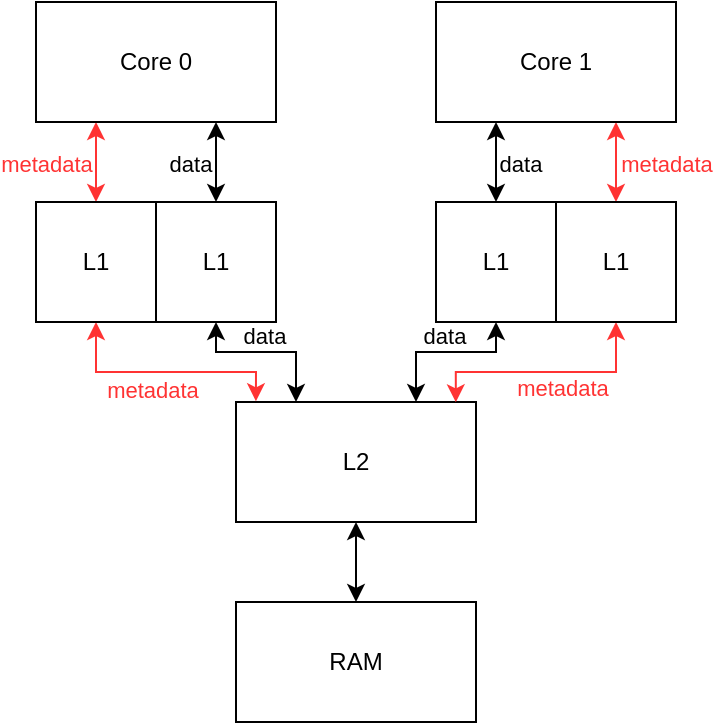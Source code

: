 <mxfile>
    <diagram id="dqKlPxjHF7jyeg9HQY9F" name="Page-1">
        <mxGraphModel dx="600" dy="451" grid="1" gridSize="10" guides="1" tooltips="1" connect="1" arrows="1" fold="1" page="1" pageScale="1" pageWidth="1169" pageHeight="827" math="0" shadow="0">
            <root>
                <mxCell id="0"/>
                <mxCell id="1" parent="0"/>
                <mxCell id="34" style="edgeStyle=orthogonalEdgeStyle;rounded=0;html=1;exitX=0.5;exitY=1;exitDx=0;exitDy=0;entryX=0.25;entryY=0;entryDx=0;entryDy=0;startArrow=classic;startFill=1;" edge="1" parent="1" source="2" target="4">
                    <mxGeometry relative="1" as="geometry">
                        <Array as="points">
                            <mxPoint x="370" y="275"/>
                            <mxPoint x="410" y="275"/>
                        </Array>
                    </mxGeometry>
                </mxCell>
                <mxCell id="37" value="data" style="edgeLabel;html=1;align=center;verticalAlign=middle;resizable=0;points=[];" vertex="1" connectable="0" parent="34">
                    <mxGeometry x="0.043" relative="1" as="geometry">
                        <mxPoint x="-3" y="-8" as="offset"/>
                    </mxGeometry>
                </mxCell>
                <mxCell id="2" value="L1" style="rounded=0;whiteSpace=wrap;html=1;" parent="1" vertex="1">
                    <mxGeometry x="340" y="200" width="60" height="60" as="geometry"/>
                </mxCell>
                <mxCell id="35" style="edgeStyle=orthogonalEdgeStyle;rounded=0;html=1;exitX=0.5;exitY=1;exitDx=0;exitDy=0;entryX=0.75;entryY=0;entryDx=0;entryDy=0;startArrow=classic;startFill=1;" edge="1" parent="1" source="3" target="4">
                    <mxGeometry relative="1" as="geometry">
                        <Array as="points">
                            <mxPoint x="510" y="275"/>
                            <mxPoint x="470" y="275"/>
                        </Array>
                    </mxGeometry>
                </mxCell>
                <mxCell id="38" value="data" style="edgeLabel;html=1;align=center;verticalAlign=middle;resizable=0;points=[];" vertex="1" connectable="0" parent="35">
                    <mxGeometry x="0.113" y="1" relative="1" as="geometry">
                        <mxPoint x="3" y="-9" as="offset"/>
                    </mxGeometry>
                </mxCell>
                <mxCell id="3" value="L1" style="rounded=0;whiteSpace=wrap;html=1;" parent="1" vertex="1">
                    <mxGeometry x="480" y="200" width="60" height="60" as="geometry"/>
                </mxCell>
                <mxCell id="12" style="edgeStyle=none;html=1;exitX=0.5;exitY=1;exitDx=0;exitDy=0;entryX=0.5;entryY=0;entryDx=0;entryDy=0;startArrow=classic;startFill=1;" parent="1" source="4" target="5" edge="1">
                    <mxGeometry relative="1" as="geometry"/>
                </mxCell>
                <mxCell id="4" value="L2" style="rounded=0;whiteSpace=wrap;html=1;" parent="1" vertex="1">
                    <mxGeometry x="380" y="300" width="120" height="60" as="geometry"/>
                </mxCell>
                <mxCell id="5" value="RAM" style="rounded=0;whiteSpace=wrap;html=1;" parent="1" vertex="1">
                    <mxGeometry x="380" y="400" width="120" height="60" as="geometry"/>
                </mxCell>
                <mxCell id="8" style="edgeStyle=none;html=1;startArrow=classic;startFill=1;exitX=0.75;exitY=1;exitDx=0;exitDy=0;" parent="1" source="6" target="2" edge="1">
                    <mxGeometry relative="1" as="geometry"/>
                </mxCell>
                <mxCell id="18" value="data" style="edgeLabel;html=1;align=center;verticalAlign=middle;resizable=0;points=[];fontColor=#000000;" parent="8" vertex="1" connectable="0">
                    <mxGeometry x="0.15" relative="1" as="geometry">
                        <mxPoint x="-13" y="-2" as="offset"/>
                    </mxGeometry>
                </mxCell>
                <mxCell id="27" style="edgeStyle=orthogonalEdgeStyle;html=1;exitX=0.25;exitY=1;exitDx=0;exitDy=0;entryX=0.5;entryY=0;entryDx=0;entryDy=0;rounded=0;startArrow=classic;startFill=1;fontColor=#FF3333;strokeColor=#FF3333;" edge="1" parent="1" source="6" target="26">
                    <mxGeometry relative="1" as="geometry"/>
                </mxCell>
                <mxCell id="30" value="metadata" style="edgeLabel;html=1;align=center;verticalAlign=middle;resizable=0;points=[];fontColor=#FF3333;" vertex="1" connectable="0" parent="27">
                    <mxGeometry x="0.804" y="-1" relative="1" as="geometry">
                        <mxPoint x="-24" y="-15" as="offset"/>
                    </mxGeometry>
                </mxCell>
                <mxCell id="6" value="Core 0" style="rounded=0;whiteSpace=wrap;html=1;" parent="1" vertex="1">
                    <mxGeometry x="280" y="100" width="120" height="60" as="geometry"/>
                </mxCell>
                <mxCell id="9" style="edgeStyle=none;html=1;entryX=0.5;entryY=0;entryDx=0;entryDy=0;startArrow=classic;startFill=1;exitX=0.25;exitY=1;exitDx=0;exitDy=0;" parent="1" source="7" target="3" edge="1">
                    <mxGeometry relative="1" as="geometry"/>
                </mxCell>
                <mxCell id="25" value="data" style="edgeLabel;html=1;align=center;verticalAlign=middle;resizable=0;points=[];fontColor=#000000;" parent="9" vertex="1" connectable="0">
                    <mxGeometry x="-0.274" y="1" relative="1" as="geometry">
                        <mxPoint x="11" y="6" as="offset"/>
                    </mxGeometry>
                </mxCell>
                <mxCell id="29" style="edgeStyle=orthogonalEdgeStyle;rounded=0;html=1;exitX=0.75;exitY=1;exitDx=0;exitDy=0;entryX=0.5;entryY=0;entryDx=0;entryDy=0;startArrow=classic;startFill=1;fontColor=#FF3333;strokeColor=#FF3333;" edge="1" parent="1" source="7" target="28">
                    <mxGeometry relative="1" as="geometry"/>
                </mxCell>
                <mxCell id="31" value="metadata" style="edgeLabel;html=1;align=center;verticalAlign=middle;resizable=0;points=[];fontColor=#FF3333;" vertex="1" connectable="0" parent="29">
                    <mxGeometry x="-0.311" relative="1" as="geometry">
                        <mxPoint x="25" y="7" as="offset"/>
                    </mxGeometry>
                </mxCell>
                <mxCell id="7" value="Core 1" style="rounded=0;whiteSpace=wrap;html=1;" parent="1" vertex="1">
                    <mxGeometry x="480" y="100" width="120" height="60" as="geometry"/>
                </mxCell>
                <mxCell id="33" style="edgeStyle=orthogonalEdgeStyle;rounded=0;html=1;exitX=0.5;exitY=1;exitDx=0;exitDy=0;entryX=0.083;entryY=-0.006;entryDx=0;entryDy=0;startArrow=classic;startFill=1;entryPerimeter=0;fontColor=#FF3333;strokeColor=#FF3333;" edge="1" parent="1" source="26" target="4">
                    <mxGeometry relative="1" as="geometry">
                        <Array as="points">
                            <mxPoint x="310" y="285"/>
                            <mxPoint x="390" y="285"/>
                        </Array>
                    </mxGeometry>
                </mxCell>
                <mxCell id="39" value="metadata" style="edgeLabel;html=1;align=center;verticalAlign=middle;resizable=0;points=[];fontColor=#FF3333;" vertex="1" connectable="0" parent="33">
                    <mxGeometry x="-0.221" y="-1" relative="1" as="geometry">
                        <mxPoint x="6" y="8" as="offset"/>
                    </mxGeometry>
                </mxCell>
                <mxCell id="26" value="L1" style="rounded=0;whiteSpace=wrap;html=1;" vertex="1" parent="1">
                    <mxGeometry x="280" y="200" width="60" height="60" as="geometry"/>
                </mxCell>
                <mxCell id="36" style="edgeStyle=orthogonalEdgeStyle;rounded=0;html=1;exitX=0.5;exitY=1;exitDx=0;exitDy=0;entryX=0.916;entryY=0.003;entryDx=0;entryDy=0;entryPerimeter=0;startArrow=classic;startFill=1;fontColor=#FF3333;strokeColor=#FF3333;" edge="1" parent="1" source="28" target="4">
                    <mxGeometry relative="1" as="geometry">
                        <Array as="points">
                            <mxPoint x="570" y="285"/>
                            <mxPoint x="490" y="285"/>
                        </Array>
                    </mxGeometry>
                </mxCell>
                <mxCell id="40" value="metadata" style="edgeLabel;html=1;align=center;verticalAlign=middle;resizable=0;points=[];fontColor=#FF3333;" vertex="1" connectable="0" parent="36">
                    <mxGeometry x="-0.119" y="-1" relative="1" as="geometry">
                        <mxPoint x="1" y="9" as="offset"/>
                    </mxGeometry>
                </mxCell>
                <mxCell id="28" value="L1" style="rounded=0;whiteSpace=wrap;html=1;" vertex="1" parent="1">
                    <mxGeometry x="540" y="200" width="60" height="60" as="geometry"/>
                </mxCell>
            </root>
        </mxGraphModel>
    </diagram>
</mxfile>